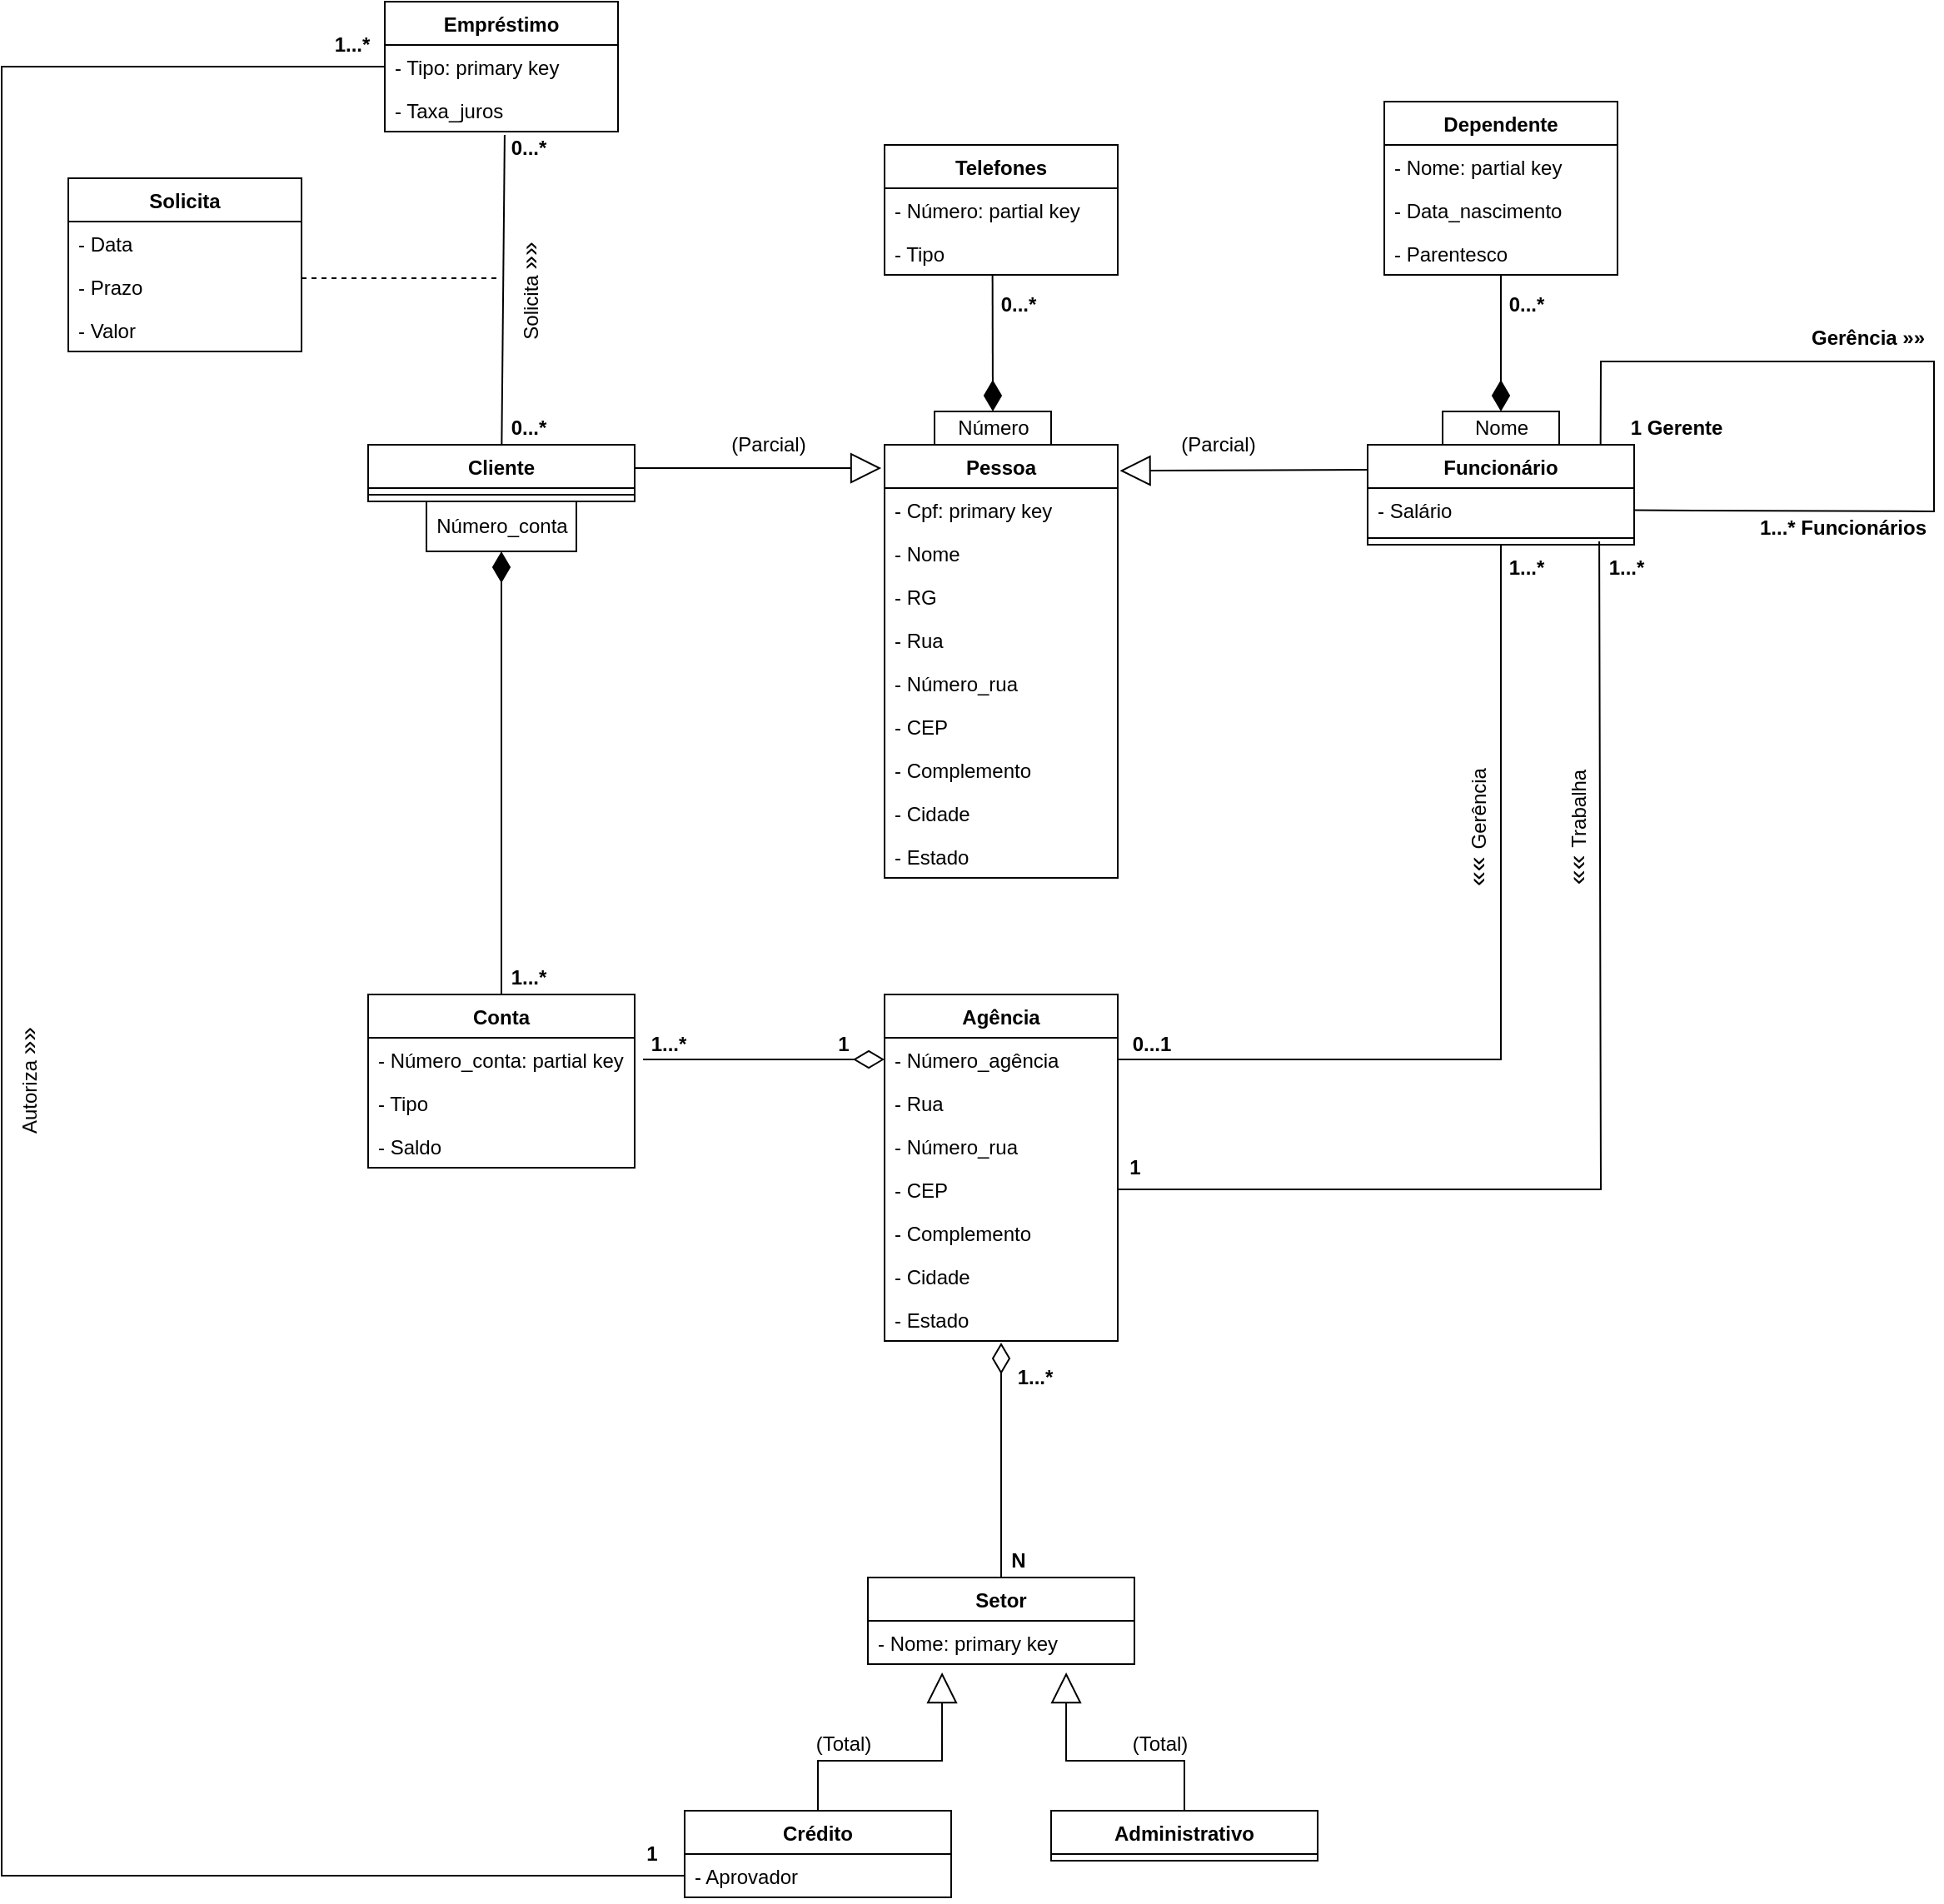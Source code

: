<mxfile version="12.6.5" type="device"><diagram id="V0R9ToI2Q-tLTelQexPM" name="Página-1"><mxGraphModel dx="1290" dy="1730" grid="1" gridSize="10" guides="1" tooltips="1" connect="1" arrows="1" fold="1" page="1" pageScale="1" pageWidth="827" pageHeight="1169" math="0" shadow="0"><root><mxCell id="0"/><mxCell id="1" parent="0"/><mxCell id="5wQT7iLe1YONEnIrgVy8-1" value="Pessoa" style="swimlane;fontStyle=1;childLayout=stackLayout;horizontal=1;startSize=26;fillColor=none;horizontalStack=0;resizeParent=1;resizeParentMax=0;resizeLast=0;collapsible=1;marginBottom=0;" vertex="1" parent="1"><mxGeometry x="-70" y="20" width="140" height="260" as="geometry"/></mxCell><mxCell id="5wQT7iLe1YONEnIrgVy8-2" value="- Cpf: primary key" style="text;strokeColor=none;fillColor=none;align=left;verticalAlign=top;spacingLeft=4;spacingRight=4;overflow=hidden;rotatable=0;points=[[0,0.5],[1,0.5]];portConstraint=eastwest;" vertex="1" parent="5wQT7iLe1YONEnIrgVy8-1"><mxGeometry y="26" width="140" height="26" as="geometry"/></mxCell><mxCell id="5wQT7iLe1YONEnIrgVy8-3" value="- Nome" style="text;strokeColor=none;fillColor=none;align=left;verticalAlign=top;spacingLeft=4;spacingRight=4;overflow=hidden;rotatable=0;points=[[0,0.5],[1,0.5]];portConstraint=eastwest;" vertex="1" parent="5wQT7iLe1YONEnIrgVy8-1"><mxGeometry y="52" width="140" height="26" as="geometry"/></mxCell><mxCell id="5wQT7iLe1YONEnIrgVy8-4" value="- RG" style="text;strokeColor=none;fillColor=none;align=left;verticalAlign=top;spacingLeft=4;spacingRight=4;overflow=hidden;rotatable=0;points=[[0,0.5],[1,0.5]];portConstraint=eastwest;" vertex="1" parent="5wQT7iLe1YONEnIrgVy8-1"><mxGeometry y="78" width="140" height="26" as="geometry"/></mxCell><mxCell id="5wQT7iLe1YONEnIrgVy8-14" value="- Rua" style="text;strokeColor=none;fillColor=none;align=left;verticalAlign=top;spacingLeft=4;spacingRight=4;overflow=hidden;rotatable=0;points=[[0,0.5],[1,0.5]];portConstraint=eastwest;" vertex="1" parent="5wQT7iLe1YONEnIrgVy8-1"><mxGeometry y="104" width="140" height="26" as="geometry"/></mxCell><mxCell id="5wQT7iLe1YONEnIrgVy8-15" value="- Número_rua" style="text;strokeColor=none;fillColor=none;align=left;verticalAlign=top;spacingLeft=4;spacingRight=4;overflow=hidden;rotatable=0;points=[[0,0.5],[1,0.5]];portConstraint=eastwest;" vertex="1" parent="5wQT7iLe1YONEnIrgVy8-1"><mxGeometry y="130" width="140" height="26" as="geometry"/></mxCell><mxCell id="5wQT7iLe1YONEnIrgVy8-16" value="- CEP" style="text;strokeColor=none;fillColor=none;align=left;verticalAlign=top;spacingLeft=4;spacingRight=4;overflow=hidden;rotatable=0;points=[[0,0.5],[1,0.5]];portConstraint=eastwest;" vertex="1" parent="5wQT7iLe1YONEnIrgVy8-1"><mxGeometry y="156" width="140" height="26" as="geometry"/></mxCell><mxCell id="5wQT7iLe1YONEnIrgVy8-17" value="- Complemento" style="text;strokeColor=none;fillColor=none;align=left;verticalAlign=top;spacingLeft=4;spacingRight=4;overflow=hidden;rotatable=0;points=[[0,0.5],[1,0.5]];portConstraint=eastwest;" vertex="1" parent="5wQT7iLe1YONEnIrgVy8-1"><mxGeometry y="182" width="140" height="26" as="geometry"/></mxCell><mxCell id="5wQT7iLe1YONEnIrgVy8-18" value="- Cidade" style="text;strokeColor=none;fillColor=none;align=left;verticalAlign=top;spacingLeft=4;spacingRight=4;overflow=hidden;rotatable=0;points=[[0,0.5],[1,0.5]];portConstraint=eastwest;" vertex="1" parent="5wQT7iLe1YONEnIrgVy8-1"><mxGeometry y="208" width="140" height="26" as="geometry"/></mxCell><mxCell id="5wQT7iLe1YONEnIrgVy8-19" value="- Estado" style="text;strokeColor=none;fillColor=none;align=left;verticalAlign=top;spacingLeft=4;spacingRight=4;overflow=hidden;rotatable=0;points=[[0,0.5],[1,0.5]];portConstraint=eastwest;" vertex="1" parent="5wQT7iLe1YONEnIrgVy8-1"><mxGeometry y="234" width="140" height="26" as="geometry"/></mxCell><mxCell id="5wQT7iLe1YONEnIrgVy8-5" value="Agência" style="swimlane;fontStyle=1;childLayout=stackLayout;horizontal=1;startSize=26;fillColor=none;horizontalStack=0;resizeParent=1;resizeParentMax=0;resizeLast=0;collapsible=1;marginBottom=0;" vertex="1" parent="1"><mxGeometry x="-70" y="350" width="140" height="208" as="geometry"/></mxCell><mxCell id="5wQT7iLe1YONEnIrgVy8-6" value="- Número_agência" style="text;strokeColor=none;fillColor=none;align=left;verticalAlign=top;spacingLeft=4;spacingRight=4;overflow=hidden;rotatable=0;points=[[0,0.5],[1,0.5]];portConstraint=eastwest;" vertex="1" parent="5wQT7iLe1YONEnIrgVy8-5"><mxGeometry y="26" width="140" height="26" as="geometry"/></mxCell><mxCell id="5wQT7iLe1YONEnIrgVy8-7" value="- Rua" style="text;strokeColor=none;fillColor=none;align=left;verticalAlign=top;spacingLeft=4;spacingRight=4;overflow=hidden;rotatable=0;points=[[0,0.5],[1,0.5]];portConstraint=eastwest;" vertex="1" parent="5wQT7iLe1YONEnIrgVy8-5"><mxGeometry y="52" width="140" height="26" as="geometry"/></mxCell><mxCell id="5wQT7iLe1YONEnIrgVy8-51" value="- Número_rua" style="text;strokeColor=none;fillColor=none;align=left;verticalAlign=top;spacingLeft=4;spacingRight=4;overflow=hidden;rotatable=0;points=[[0,0.5],[1,0.5]];portConstraint=eastwest;" vertex="1" parent="5wQT7iLe1YONEnIrgVy8-5"><mxGeometry y="78" width="140" height="26" as="geometry"/></mxCell><mxCell id="5wQT7iLe1YONEnIrgVy8-52" value="- CEP" style="text;strokeColor=none;fillColor=none;align=left;verticalAlign=top;spacingLeft=4;spacingRight=4;overflow=hidden;rotatable=0;points=[[0,0.5],[1,0.5]];portConstraint=eastwest;" vertex="1" parent="5wQT7iLe1YONEnIrgVy8-5"><mxGeometry y="104" width="140" height="26" as="geometry"/></mxCell><mxCell id="5wQT7iLe1YONEnIrgVy8-49" value="- Complemento" style="text;strokeColor=none;fillColor=none;align=left;verticalAlign=top;spacingLeft=4;spacingRight=4;overflow=hidden;rotatable=0;points=[[0,0.5],[1,0.5]];portConstraint=eastwest;" vertex="1" parent="5wQT7iLe1YONEnIrgVy8-5"><mxGeometry y="130" width="140" height="26" as="geometry"/></mxCell><mxCell id="5wQT7iLe1YONEnIrgVy8-8" value="- Cidade" style="text;strokeColor=none;fillColor=none;align=left;verticalAlign=top;spacingLeft=4;spacingRight=4;overflow=hidden;rotatable=0;points=[[0,0.5],[1,0.5]];portConstraint=eastwest;" vertex="1" parent="5wQT7iLe1YONEnIrgVy8-5"><mxGeometry y="156" width="140" height="26" as="geometry"/></mxCell><mxCell id="5wQT7iLe1YONEnIrgVy8-53" value="- Estado" style="text;strokeColor=none;fillColor=none;align=left;verticalAlign=top;spacingLeft=4;spacingRight=4;overflow=hidden;rotatable=0;points=[[0,0.5],[1,0.5]];portConstraint=eastwest;" vertex="1" parent="5wQT7iLe1YONEnIrgVy8-5"><mxGeometry y="182" width="140" height="26" as="geometry"/></mxCell><mxCell id="5wQT7iLe1YONEnIrgVy8-45" style="edgeStyle=none;rounded=0;orthogonalLoop=1;jettySize=auto;html=1;entryX=0.5;entryY=1;entryDx=0;entryDy=0;startArrow=none;startFill=0;startSize=0;sourcePerimeterSpacing=0;endArrow=diamondThin;endFill=1;endSize=16;targetPerimeterSpacing=0;strokeColor=#000000;strokeWidth=1;" edge="1" parent="1" source="5wQT7iLe1YONEnIrgVy8-9" target="5wQT7iLe1YONEnIrgVy8-44"><mxGeometry relative="1" as="geometry"/></mxCell><mxCell id="5wQT7iLe1YONEnIrgVy8-9" value="Conta" style="swimlane;fontStyle=1;childLayout=stackLayout;horizontal=1;startSize=26;fillColor=none;horizontalStack=0;resizeParent=1;resizeParentMax=0;resizeLast=0;collapsible=1;marginBottom=0;" vertex="1" parent="1"><mxGeometry x="-380" y="350" width="160" height="104" as="geometry"/></mxCell><mxCell id="5wQT7iLe1YONEnIrgVy8-10" value="- Número_conta: partial key&#10;" style="text;strokeColor=none;fillColor=none;align=left;verticalAlign=top;spacingLeft=4;spacingRight=4;overflow=hidden;rotatable=0;points=[[0,0.5],[1,0.5]];portConstraint=eastwest;" vertex="1" parent="5wQT7iLe1YONEnIrgVy8-9"><mxGeometry y="26" width="160" height="26" as="geometry"/></mxCell><mxCell id="5wQT7iLe1YONEnIrgVy8-11" value="- Tipo" style="text;strokeColor=none;fillColor=none;align=left;verticalAlign=top;spacingLeft=4;spacingRight=4;overflow=hidden;rotatable=0;points=[[0,0.5],[1,0.5]];portConstraint=eastwest;" vertex="1" parent="5wQT7iLe1YONEnIrgVy8-9"><mxGeometry y="52" width="160" height="26" as="geometry"/></mxCell><mxCell id="5wQT7iLe1YONEnIrgVy8-46" value="- Saldo" style="text;strokeColor=none;fillColor=none;align=left;verticalAlign=top;spacingLeft=4;spacingRight=4;overflow=hidden;rotatable=0;points=[[0,0.5],[1,0.5]];portConstraint=eastwest;" vertex="1" parent="5wQT7iLe1YONEnIrgVy8-9"><mxGeometry y="78" width="160" height="26" as="geometry"/></mxCell><mxCell id="5wQT7iLe1YONEnIrgVy8-29" style="rounded=0;orthogonalLoop=1;jettySize=auto;html=1;entryX=0.5;entryY=0;entryDx=0;entryDy=0;startArrow=none;startFill=0;endArrow=diamondThin;endFill=1;strokeColor=#000000;strokeWidth=1;targetPerimeterSpacing=0;endSize=16;startSize=0;sourcePerimeterSpacing=0;exitX=0.463;exitY=0.985;exitDx=0;exitDy=0;exitPerimeter=0;" edge="1" parent="1" source="5wQT7iLe1YONEnIrgVy8-23" target="5wQT7iLe1YONEnIrgVy8-25"><mxGeometry relative="1" as="geometry"><mxPoint x="-30" y="-60" as="sourcePoint"/></mxGeometry></mxCell><mxCell id="5wQT7iLe1YONEnIrgVy8-20" value="Telefones" style="swimlane;fontStyle=1;align=center;verticalAlign=top;childLayout=stackLayout;horizontal=1;startSize=26;horizontalStack=0;resizeParent=1;resizeParentMax=0;resizeLast=0;collapsible=1;marginBottom=0;" vertex="1" parent="1"><mxGeometry x="-70" y="-160" width="140" height="78" as="geometry"/></mxCell><mxCell id="5wQT7iLe1YONEnIrgVy8-21" value="- Número: partial key" style="text;strokeColor=none;fillColor=none;align=left;verticalAlign=top;spacingLeft=4;spacingRight=4;overflow=hidden;rotatable=0;points=[[0,0.5],[1,0.5]];portConstraint=eastwest;" vertex="1" parent="5wQT7iLe1YONEnIrgVy8-20"><mxGeometry y="26" width="140" height="26" as="geometry"/></mxCell><mxCell id="5wQT7iLe1YONEnIrgVy8-23" value="- Tipo" style="text;strokeColor=none;fillColor=none;align=left;verticalAlign=top;spacingLeft=4;spacingRight=4;overflow=hidden;rotatable=0;points=[[0,0.5],[1,0.5]];portConstraint=eastwest;" vertex="1" parent="5wQT7iLe1YONEnIrgVy8-20"><mxGeometry y="52" width="140" height="26" as="geometry"/></mxCell><mxCell id="5wQT7iLe1YONEnIrgVy8-25" value="Número" style="html=1;" vertex="1" parent="1"><mxGeometry x="-40" width="70" height="20" as="geometry"/></mxCell><mxCell id="5wQT7iLe1YONEnIrgVy8-27" value="0...*" style="text;html=1;align=center;verticalAlign=middle;resizable=0;points=[];autosize=1;fontStyle=1" vertex="1" parent="1"><mxGeometry x="-10" y="-74" width="40" height="20" as="geometry"/></mxCell><mxCell id="5wQT7iLe1YONEnIrgVy8-34" style="edgeStyle=none;rounded=0;orthogonalLoop=1;jettySize=auto;html=1;startArrow=none;startFill=0;startSize=0;sourcePerimeterSpacing=0;endArrow=block;endFill=0;endSize=16;targetPerimeterSpacing=0;strokeColor=#000000;strokeWidth=1;exitX=0;exitY=0.25;exitDx=0;exitDy=0;entryX=1.009;entryY=0.06;entryDx=0;entryDy=0;entryPerimeter=0;" edge="1" parent="1" source="5wQT7iLe1YONEnIrgVy8-30" target="5wQT7iLe1YONEnIrgVy8-1"><mxGeometry relative="1" as="geometry"><mxPoint x="110" y="90" as="targetPoint"/><Array as="points"/></mxGeometry></mxCell><mxCell id="5wQT7iLe1YONEnIrgVy8-59" style="edgeStyle=none;rounded=0;orthogonalLoop=1;jettySize=auto;html=1;entryX=1;entryY=0.5;entryDx=0;entryDy=0;startArrow=none;startFill=0;startSize=0;sourcePerimeterSpacing=0;endArrow=none;endFill=0;endSize=16;targetPerimeterSpacing=0;strokeColor=#000000;strokeWidth=1;" edge="1" parent="1" source="5wQT7iLe1YONEnIrgVy8-30" target="5wQT7iLe1YONEnIrgVy8-6"><mxGeometry relative="1" as="geometry"><Array as="points"><mxPoint x="300" y="389"/></Array></mxGeometry></mxCell><mxCell id="5wQT7iLe1YONEnIrgVy8-65" style="edgeStyle=none;rounded=0;orthogonalLoop=1;jettySize=auto;html=1;entryX=1;entryY=0.5;entryDx=0;entryDy=0;startArrow=none;startFill=0;startSize=0;sourcePerimeterSpacing=0;endArrow=none;endFill=0;endSize=16;targetPerimeterSpacing=0;strokeColor=#000000;strokeWidth=1;exitX=0.869;exitY=0.75;exitDx=0;exitDy=0;exitPerimeter=0;" edge="1" parent="1" source="5wQT7iLe1YONEnIrgVy8-32" target="5wQT7iLe1YONEnIrgVy8-52"><mxGeometry relative="1" as="geometry"><mxPoint x="410" y="200" as="sourcePoint"/><Array as="points"><mxPoint x="360" y="467"/></Array></mxGeometry></mxCell><mxCell id="5wQT7iLe1YONEnIrgVy8-30" value="Funcionário" style="swimlane;fontStyle=1;align=center;verticalAlign=top;childLayout=stackLayout;horizontal=1;startSize=26;horizontalStack=0;resizeParent=1;resizeParentMax=0;resizeLast=0;collapsible=1;marginBottom=0;" vertex="1" parent="1"><mxGeometry x="220" y="20" width="160" height="60" as="geometry"/></mxCell><mxCell id="5wQT7iLe1YONEnIrgVy8-31" value="- Salário" style="text;strokeColor=none;fillColor=none;align=left;verticalAlign=top;spacingLeft=4;spacingRight=4;overflow=hidden;rotatable=0;points=[[0,0.5],[1,0.5]];portConstraint=eastwest;" vertex="1" parent="5wQT7iLe1YONEnIrgVy8-30"><mxGeometry y="26" width="160" height="26" as="geometry"/></mxCell><mxCell id="5wQT7iLe1YONEnIrgVy8-32" value="" style="line;strokeWidth=1;fillColor=none;align=left;verticalAlign=middle;spacingTop=-1;spacingLeft=3;spacingRight=3;rotatable=0;labelPosition=right;points=[];portConstraint=eastwest;" vertex="1" parent="5wQT7iLe1YONEnIrgVy8-30"><mxGeometry y="52" width="160" height="8" as="geometry"/></mxCell><mxCell id="5wQT7iLe1YONEnIrgVy8-132" style="edgeStyle=none;rounded=0;orthogonalLoop=1;jettySize=auto;html=1;startArrow=none;startFill=0;startSize=0;sourcePerimeterSpacing=0;endArrow=none;endFill=0;endSize=16;targetPerimeterSpacing=0;strokeColor=#000000;strokeWidth=1;entryX=0.874;entryY=0.005;entryDx=0;entryDy=0;entryPerimeter=0;" edge="1" parent="5wQT7iLe1YONEnIrgVy8-30" source="5wQT7iLe1YONEnIrgVy8-31" target="5wQT7iLe1YONEnIrgVy8-30"><mxGeometry relative="1" as="geometry"><mxPoint x="190" y="-10" as="targetPoint"/><Array as="points"><mxPoint x="340" y="40"/><mxPoint x="340" y="-50"/><mxPoint x="140" y="-50"/></Array></mxGeometry></mxCell><mxCell id="5wQT7iLe1YONEnIrgVy8-39" style="edgeStyle=none;rounded=0;orthogonalLoop=1;jettySize=auto;html=1;startArrow=none;startFill=0;startSize=0;sourcePerimeterSpacing=0;endArrow=block;endFill=0;endSize=16;targetPerimeterSpacing=0;strokeColor=#000000;strokeWidth=1;entryX=-0.014;entryY=0.054;entryDx=0;entryDy=0;entryPerimeter=0;" edge="1" parent="1" target="5wQT7iLe1YONEnIrgVy8-1"><mxGeometry relative="1" as="geometry"><mxPoint x="-140" y="70" as="targetPoint"/><mxPoint x="-220" y="34" as="sourcePoint"/></mxGeometry></mxCell><mxCell id="5wQT7iLe1YONEnIrgVy8-84" style="edgeStyle=none;rounded=0;orthogonalLoop=1;jettySize=auto;html=1;startArrow=none;startFill=0;startSize=0;sourcePerimeterSpacing=0;endArrow=none;endFill=0;endSize=16;targetPerimeterSpacing=0;strokeColor=#000000;strokeWidth=1;entryX=0.514;entryY=1.077;entryDx=0;entryDy=0;entryPerimeter=0;" edge="1" parent="1" source="5wQT7iLe1YONEnIrgVy8-35" target="5wQT7iLe1YONEnIrgVy8-82"><mxGeometry relative="1" as="geometry"><mxPoint x="-299" y="-159" as="targetPoint"/></mxGeometry></mxCell><mxCell id="5wQT7iLe1YONEnIrgVy8-35" value="Cliente" style="swimlane;fontStyle=1;align=center;verticalAlign=top;childLayout=stackLayout;horizontal=1;startSize=26;horizontalStack=0;resizeParent=1;resizeParentMax=0;resizeLast=0;collapsible=1;marginBottom=0;" vertex="1" parent="1"><mxGeometry x="-380" y="20" width="160" height="34" as="geometry"/></mxCell><mxCell id="5wQT7iLe1YONEnIrgVy8-37" value="" style="line;strokeWidth=1;fillColor=none;align=left;verticalAlign=middle;spacingTop=-1;spacingLeft=3;spacingRight=3;rotatable=0;labelPosition=right;points=[];portConstraint=eastwest;" vertex="1" parent="5wQT7iLe1YONEnIrgVy8-35"><mxGeometry y="26" width="160" height="8" as="geometry"/></mxCell><mxCell id="5wQT7iLe1YONEnIrgVy8-41" value="(Parcial)" style="text;html=1;align=center;verticalAlign=middle;resizable=0;points=[];autosize=1;" vertex="1" parent="1"><mxGeometry x="100" y="10" width="60" height="20" as="geometry"/></mxCell><mxCell id="5wQT7iLe1YONEnIrgVy8-42" value="(Parcial)" style="text;html=1;align=center;verticalAlign=middle;resizable=0;points=[];autosize=1;" vertex="1" parent="1"><mxGeometry x="-170" y="10" width="60" height="20" as="geometry"/></mxCell><mxCell id="5wQT7iLe1YONEnIrgVy8-44" value="Número_conta" style="html=1;" vertex="1" parent="1"><mxGeometry x="-345" y="54" width="90" height="30" as="geometry"/></mxCell><mxCell id="5wQT7iLe1YONEnIrgVy8-48" value="1...*" style="text;html=1;align=center;verticalAlign=middle;resizable=0;points=[];autosize=1;fontStyle=1" vertex="1" parent="1"><mxGeometry x="-304" y="330" width="40" height="20" as="geometry"/></mxCell><mxCell id="5wQT7iLe1YONEnIrgVy8-54" style="edgeStyle=none;rounded=0;orthogonalLoop=1;jettySize=auto;html=1;startArrow=none;startFill=0;startSize=0;sourcePerimeterSpacing=0;endArrow=diamondThin;endFill=0;endSize=16;targetPerimeterSpacing=0;strokeColor=#000000;strokeWidth=1;" edge="1" parent="1"><mxGeometry relative="1" as="geometry"><mxPoint x="-215" y="389" as="sourcePoint"/><mxPoint x="-70" y="389" as="targetPoint"/></mxGeometry></mxCell><mxCell id="5wQT7iLe1YONEnIrgVy8-56" value="1...*" style="text;html=1;align=center;verticalAlign=middle;resizable=0;points=[];autosize=1;fontStyle=1" vertex="1" parent="1"><mxGeometry x="-220" y="370" width="40" height="20" as="geometry"/></mxCell><mxCell id="5wQT7iLe1YONEnIrgVy8-57" value="1" style="text;html=1;align=center;verticalAlign=middle;resizable=0;points=[];autosize=1;fontStyle=1" vertex="1" parent="1"><mxGeometry x="-105" y="370" width="20" height="20" as="geometry"/></mxCell><mxCell id="5wQT7iLe1YONEnIrgVy8-60" value="1...*" style="text;html=1;align=center;verticalAlign=middle;resizable=0;points=[];autosize=1;fontStyle=1" vertex="1" parent="1"><mxGeometry x="295" y="84" width="40" height="20" as="geometry"/></mxCell><mxCell id="5wQT7iLe1YONEnIrgVy8-61" value="&lt;div style=&quot;text-align: justify&quot;&gt;&lt;font style=&quot;font-size: 16px&quot;&gt;««&lt;/font&gt;&lt;font style=&quot;font-size: 16px&quot;&gt; &lt;/font&gt;&lt;span&gt;Gerência&lt;/span&gt;&lt;/div&gt;" style="text;html=1;align=center;verticalAlign=middle;resizable=0;points=[];autosize=1;rotation=-90;" vertex="1" parent="1"><mxGeometry x="240" y="240" width="90" height="20" as="geometry"/></mxCell><mxCell id="5wQT7iLe1YONEnIrgVy8-63" value="0...1" style="text;html=1;align=center;verticalAlign=middle;resizable=0;points=[];autosize=1;fontStyle=1" vertex="1" parent="1"><mxGeometry x="70" y="370" width="40" height="20" as="geometry"/></mxCell><mxCell id="5wQT7iLe1YONEnIrgVy8-67" value="&lt;div style=&quot;text-align: justify&quot;&gt;&lt;font style=&quot;font-size: 16px&quot;&gt;««&lt;/font&gt;&lt;font style=&quot;font-size: 16px&quot;&gt; &lt;/font&gt;&lt;span&gt;Trabalha&lt;/span&gt;&lt;/div&gt;" style="text;html=1;align=center;verticalAlign=middle;resizable=0;points=[];autosize=1;rotation=-90;" vertex="1" parent="1"><mxGeometry x="305" y="240" width="80" height="20" as="geometry"/></mxCell><mxCell id="5wQT7iLe1YONEnIrgVy8-69" value="1...*" style="text;html=1;align=center;verticalAlign=middle;resizable=0;points=[];autosize=1;fontStyle=1" vertex="1" parent="1"><mxGeometry x="355" y="84" width="40" height="20" as="geometry"/></mxCell><mxCell id="5wQT7iLe1YONEnIrgVy8-70" value="1" style="text;html=1;align=center;verticalAlign=middle;resizable=0;points=[];autosize=1;fontStyle=1" vertex="1" parent="1"><mxGeometry x="70" y="444" width="20" height="20" as="geometry"/></mxCell><mxCell id="5wQT7iLe1YONEnIrgVy8-71" value="Nome" style="html=1;" vertex="1" parent="1"><mxGeometry x="265" width="70" height="20" as="geometry"/></mxCell><mxCell id="5wQT7iLe1YONEnIrgVy8-77" style="edgeStyle=none;rounded=0;orthogonalLoop=1;jettySize=auto;html=1;entryX=0.5;entryY=0;entryDx=0;entryDy=0;startArrow=none;startFill=0;startSize=0;sourcePerimeterSpacing=0;endArrow=diamondThin;endFill=1;endSize=16;targetPerimeterSpacing=0;strokeColor=#000000;strokeWidth=1;" edge="1" parent="1" source="5wQT7iLe1YONEnIrgVy8-72" target="5wQT7iLe1YONEnIrgVy8-71"><mxGeometry relative="1" as="geometry"/></mxCell><mxCell id="5wQT7iLe1YONEnIrgVy8-72" value="Dependente" style="swimlane;fontStyle=1;align=center;verticalAlign=top;childLayout=stackLayout;horizontal=1;startSize=26;horizontalStack=0;resizeParent=1;resizeParentMax=0;resizeLast=0;collapsible=1;marginBottom=0;" vertex="1" parent="1"><mxGeometry x="230" y="-186" width="140" height="104" as="geometry"/></mxCell><mxCell id="5wQT7iLe1YONEnIrgVy8-73" value="- Nome: partial key" style="text;strokeColor=none;fillColor=none;align=left;verticalAlign=top;spacingLeft=4;spacingRight=4;overflow=hidden;rotatable=0;points=[[0,0.5],[1,0.5]];portConstraint=eastwest;" vertex="1" parent="5wQT7iLe1YONEnIrgVy8-72"><mxGeometry y="26" width="140" height="26" as="geometry"/></mxCell><mxCell id="5wQT7iLe1YONEnIrgVy8-75" value="- Data_nascimento" style="text;strokeColor=none;fillColor=none;align=left;verticalAlign=top;spacingLeft=4;spacingRight=4;overflow=hidden;rotatable=0;points=[[0,0.5],[1,0.5]];portConstraint=eastwest;" vertex="1" parent="5wQT7iLe1YONEnIrgVy8-72"><mxGeometry y="52" width="140" height="26" as="geometry"/></mxCell><mxCell id="5wQT7iLe1YONEnIrgVy8-76" value="- Parentesco" style="text;strokeColor=none;fillColor=none;align=left;verticalAlign=top;spacingLeft=4;spacingRight=4;overflow=hidden;rotatable=0;points=[[0,0.5],[1,0.5]];portConstraint=eastwest;" vertex="1" parent="5wQT7iLe1YONEnIrgVy8-72"><mxGeometry y="78" width="140" height="26" as="geometry"/></mxCell><mxCell id="5wQT7iLe1YONEnIrgVy8-78" value="0...*" style="text;html=1;align=center;verticalAlign=middle;resizable=0;points=[];autosize=1;fontStyle=1" vertex="1" parent="1"><mxGeometry x="295" y="-74" width="40" height="20" as="geometry"/></mxCell><mxCell id="5wQT7iLe1YONEnIrgVy8-79" value="Empréstimo" style="swimlane;fontStyle=1;align=center;verticalAlign=top;childLayout=stackLayout;horizontal=1;startSize=26;horizontalStack=0;resizeParent=1;resizeParentMax=0;resizeLast=0;collapsible=1;marginBottom=0;" vertex="1" parent="1"><mxGeometry x="-370" y="-246" width="140" height="78" as="geometry"/></mxCell><mxCell id="5wQT7iLe1YONEnIrgVy8-80" value="- Tipo: primary key" style="text;strokeColor=none;fillColor=none;align=left;verticalAlign=top;spacingLeft=4;spacingRight=4;overflow=hidden;rotatable=0;points=[[0,0.5],[1,0.5]];portConstraint=eastwest;" vertex="1" parent="5wQT7iLe1YONEnIrgVy8-79"><mxGeometry y="26" width="140" height="26" as="geometry"/></mxCell><mxCell id="5wQT7iLe1YONEnIrgVy8-82" value="- Taxa_juros" style="text;strokeColor=none;fillColor=none;align=left;verticalAlign=top;spacingLeft=4;spacingRight=4;overflow=hidden;rotatable=0;points=[[0,0.5],[1,0.5]];portConstraint=eastwest;" vertex="1" parent="5wQT7iLe1YONEnIrgVy8-79"><mxGeometry y="52" width="140" height="26" as="geometry"/></mxCell><mxCell id="5wQT7iLe1YONEnIrgVy8-90" value="Solicita" style="swimlane;fontStyle=1;align=center;verticalAlign=top;childLayout=stackLayout;horizontal=1;startSize=26;horizontalStack=0;resizeParent=1;resizeParentMax=0;resizeLast=0;collapsible=1;marginBottom=0;" vertex="1" parent="1"><mxGeometry x="-560" y="-140" width="140" height="104" as="geometry"/></mxCell><mxCell id="5wQT7iLe1YONEnIrgVy8-91" value="- Data" style="text;strokeColor=none;fillColor=none;align=left;verticalAlign=top;spacingLeft=4;spacingRight=4;overflow=hidden;rotatable=0;points=[[0,0.5],[1,0.5]];portConstraint=eastwest;" vertex="1" parent="5wQT7iLe1YONEnIrgVy8-90"><mxGeometry y="26" width="140" height="26" as="geometry"/></mxCell><mxCell id="5wQT7iLe1YONEnIrgVy8-93" value="- Prazo" style="text;strokeColor=none;fillColor=none;align=left;verticalAlign=top;spacingLeft=4;spacingRight=4;overflow=hidden;rotatable=0;points=[[0,0.5],[1,0.5]];portConstraint=eastwest;" vertex="1" parent="5wQT7iLe1YONEnIrgVy8-90"><mxGeometry y="52" width="140" height="26" as="geometry"/></mxCell><mxCell id="5wQT7iLe1YONEnIrgVy8-94" value="- Valor" style="text;strokeColor=none;fillColor=none;align=left;verticalAlign=top;spacingLeft=4;spacingRight=4;overflow=hidden;rotatable=0;points=[[0,0.5],[1,0.5]];portConstraint=eastwest;" vertex="1" parent="5wQT7iLe1YONEnIrgVy8-90"><mxGeometry y="78" width="140" height="26" as="geometry"/></mxCell><mxCell id="5wQT7iLe1YONEnIrgVy8-95" style="edgeStyle=none;rounded=0;orthogonalLoop=1;jettySize=auto;html=1;startArrow=none;startFill=0;startSize=0;sourcePerimeterSpacing=0;endArrow=none;endFill=0;endSize=16;targetPerimeterSpacing=0;strokeColor=#000000;strokeWidth=1;dashed=1;" edge="1" parent="1"><mxGeometry relative="1" as="geometry"><mxPoint x="-300" y="-80" as="targetPoint"/><mxPoint x="-420" y="-80" as="sourcePoint"/></mxGeometry></mxCell><mxCell id="5wQT7iLe1YONEnIrgVy8-96" value="0...*" style="text;html=1;align=center;verticalAlign=middle;resizable=0;points=[];autosize=1;fontStyle=1" vertex="1" parent="1"><mxGeometry x="-304" width="40" height="20" as="geometry"/></mxCell><mxCell id="5wQT7iLe1YONEnIrgVy8-97" value="0...*" style="text;html=1;align=center;verticalAlign=middle;resizable=0;points=[];autosize=1;fontStyle=1" vertex="1" parent="1"><mxGeometry x="-304" y="-168" width="40" height="20" as="geometry"/></mxCell><mxCell id="5wQT7iLe1YONEnIrgVy8-99" value="&lt;div style=&quot;text-align: justify&quot;&gt;Solicita &lt;font style=&quot;font-size: 15px&quot;&gt;»»&lt;/font&gt;&lt;/div&gt;" style="text;html=1;align=center;verticalAlign=middle;resizable=0;points=[];autosize=1;rotation=-90;" vertex="1" parent="1"><mxGeometry x="-319" y="-82" width="70" height="20" as="geometry"/></mxCell><mxCell id="5wQT7iLe1YONEnIrgVy8-104" style="edgeStyle=none;rounded=0;orthogonalLoop=1;jettySize=auto;html=1;entryX=0.5;entryY=1.038;entryDx=0;entryDy=0;entryPerimeter=0;startArrow=none;startFill=0;startSize=0;sourcePerimeterSpacing=0;endArrow=diamondThin;endFill=0;endSize=16;targetPerimeterSpacing=0;strokeColor=#000000;strokeWidth=1;" edge="1" parent="1" source="5wQT7iLe1YONEnIrgVy8-100" target="5wQT7iLe1YONEnIrgVy8-53"><mxGeometry relative="1" as="geometry"/></mxCell><mxCell id="5wQT7iLe1YONEnIrgVy8-100" value="Setor" style="swimlane;fontStyle=1;childLayout=stackLayout;horizontal=1;startSize=26;fillColor=none;horizontalStack=0;resizeParent=1;resizeParentMax=0;resizeLast=0;collapsible=1;marginBottom=0;" vertex="1" parent="1"><mxGeometry x="-80" y="700" width="160" height="52" as="geometry"/></mxCell><mxCell id="5wQT7iLe1YONEnIrgVy8-101" value="- Nome: primary key" style="text;strokeColor=none;fillColor=none;align=left;verticalAlign=top;spacingLeft=4;spacingRight=4;overflow=hidden;rotatable=0;points=[[0,0.5],[1,0.5]];portConstraint=eastwest;" vertex="1" parent="5wQT7iLe1YONEnIrgVy8-100"><mxGeometry y="26" width="160" height="26" as="geometry"/></mxCell><mxCell id="5wQT7iLe1YONEnIrgVy8-107" style="edgeStyle=none;rounded=0;orthogonalLoop=1;jettySize=auto;html=1;entryX=0.744;entryY=1.192;entryDx=0;entryDy=0;entryPerimeter=0;startArrow=none;startFill=0;startSize=0;sourcePerimeterSpacing=0;endArrow=block;endFill=0;endSize=16;targetPerimeterSpacing=0;strokeColor=#000000;strokeWidth=1;exitX=0.5;exitY=0;exitDx=0;exitDy=0;" edge="1" parent="1" source="5wQT7iLe1YONEnIrgVy8-105" target="5wQT7iLe1YONEnIrgVy8-101"><mxGeometry relative="1" as="geometry"><Array as="points"><mxPoint x="110" y="810"/><mxPoint x="39" y="810"/></Array></mxGeometry></mxCell><mxCell id="5wQT7iLe1YONEnIrgVy8-105" value="Administrativo" style="swimlane;fontStyle=1;childLayout=stackLayout;horizontal=1;startSize=26;fillColor=none;horizontalStack=0;resizeParent=1;resizeParentMax=0;resizeLast=0;collapsible=1;marginBottom=0;" vertex="1" parent="1"><mxGeometry x="30" y="840" width="160" height="30" as="geometry"/></mxCell><mxCell id="5wQT7iLe1YONEnIrgVy8-112" value="Crédito" style="swimlane;fontStyle=1;childLayout=stackLayout;horizontal=1;startSize=26;fillColor=none;horizontalStack=0;resizeParent=1;resizeParentMax=0;resizeLast=0;collapsible=1;marginBottom=0;" vertex="1" parent="1"><mxGeometry x="-190" y="840" width="160" height="52" as="geometry"/></mxCell><mxCell id="5wQT7iLe1YONEnIrgVy8-113" value="- Aprovador" style="text;strokeColor=none;fillColor=none;align=left;verticalAlign=top;spacingLeft=4;spacingRight=4;overflow=hidden;rotatable=0;points=[[0,0.5],[1,0.5]];portConstraint=eastwest;" vertex="1" parent="5wQT7iLe1YONEnIrgVy8-112"><mxGeometry y="26" width="160" height="26" as="geometry"/></mxCell><mxCell id="5wQT7iLe1YONEnIrgVy8-117" style="edgeStyle=none;rounded=0;orthogonalLoop=1;jettySize=auto;html=1;entryX=0.744;entryY=1.192;entryDx=0;entryDy=0;entryPerimeter=0;startArrow=none;startFill=0;startSize=0;sourcePerimeterSpacing=0;endArrow=block;endFill=0;endSize=16;targetPerimeterSpacing=0;strokeColor=#000000;strokeWidth=1;exitX=0.5;exitY=0;exitDx=0;exitDy=0;" edge="1" parent="1" source="5wQT7iLe1YONEnIrgVy8-112"><mxGeometry relative="1" as="geometry"><mxPoint x="35.5" y="840" as="sourcePoint"/><mxPoint x="-35.46" y="756.992" as="targetPoint"/><Array as="points"><mxPoint x="-110" y="810"/><mxPoint x="-35.5" y="810"/></Array></mxGeometry></mxCell><mxCell id="5wQT7iLe1YONEnIrgVy8-121" value="(Total)" style="text;html=1;align=center;verticalAlign=middle;resizable=0;points=[];autosize=1;" vertex="1" parent="1"><mxGeometry x="-120" y="790" width="50" height="20" as="geometry"/></mxCell><mxCell id="5wQT7iLe1YONEnIrgVy8-122" value="(Total)" style="text;html=1;align=center;verticalAlign=middle;resizable=0;points=[];autosize=1;" vertex="1" parent="1"><mxGeometry x="70" y="790" width="50" height="20" as="geometry"/></mxCell><mxCell id="5wQT7iLe1YONEnIrgVy8-123" value="N" style="text;html=1;align=center;verticalAlign=middle;resizable=0;points=[];autosize=1;fontStyle=1" vertex="1" parent="1"><mxGeometry y="680" width="20" height="20" as="geometry"/></mxCell><mxCell id="5wQT7iLe1YONEnIrgVy8-124" value="1...*" style="text;html=1;align=center;verticalAlign=middle;resizable=0;points=[];autosize=1;fontStyle=1" vertex="1" parent="1"><mxGeometry x="-0.33" y="570" width="40" height="20" as="geometry"/></mxCell><mxCell id="5wQT7iLe1YONEnIrgVy8-125" style="edgeStyle=none;rounded=0;orthogonalLoop=1;jettySize=auto;html=1;entryX=0;entryY=0.75;entryDx=0;entryDy=0;startArrow=none;startFill=0;startSize=0;sourcePerimeterSpacing=0;endArrow=none;endFill=0;endSize=16;targetPerimeterSpacing=0;strokeColor=#000000;strokeWidth=1;" edge="1" parent="1" source="5wQT7iLe1YONEnIrgVy8-80" target="5wQT7iLe1YONEnIrgVy8-112"><mxGeometry relative="1" as="geometry"><Array as="points"><mxPoint x="-600" y="-207"/><mxPoint x="-600" y="330"/><mxPoint x="-600" y="879"/></Array></mxGeometry></mxCell><mxCell id="5wQT7iLe1YONEnIrgVy8-126" value="1...*" style="text;html=1;align=center;verticalAlign=middle;resizable=0;points=[];autosize=1;fontStyle=1" vertex="1" parent="1"><mxGeometry x="-410" y="-230" width="40" height="20" as="geometry"/></mxCell><mxCell id="5wQT7iLe1YONEnIrgVy8-128" value="1" style="text;html=1;align=center;verticalAlign=middle;resizable=0;points=[];autosize=1;fontStyle=1" vertex="1" parent="1"><mxGeometry x="-220" y="856" width="20" height="20" as="geometry"/></mxCell><mxCell id="5wQT7iLe1YONEnIrgVy8-131" value="&lt;div style=&quot;text-align: justify&quot;&gt;Autoriza&amp;nbsp;&lt;font style=&quot;font-size: 15px&quot;&gt;»»&lt;/font&gt;&lt;/div&gt;" style="text;html=1;align=center;verticalAlign=middle;resizable=0;points=[];autosize=1;rotation=-90;" vertex="1" parent="1"><mxGeometry x="-625" y="392" width="80" height="20" as="geometry"/></mxCell><mxCell id="5wQT7iLe1YONEnIrgVy8-135" value="&lt;div style=&quot;text-align: justify&quot;&gt;&lt;span&gt;1 Gerente&lt;/span&gt;&lt;br&gt;&lt;/div&gt;" style="text;html=1;align=center;verticalAlign=middle;resizable=0;points=[];autosize=1;rotation=0;fontStyle=1" vertex="1" parent="1"><mxGeometry x="370" width="70" height="20" as="geometry"/></mxCell><mxCell id="5wQT7iLe1YONEnIrgVy8-136" value="&lt;div style=&quot;text-align: justify&quot;&gt;&lt;span&gt;Gerência »»&lt;/span&gt;&lt;/div&gt;" style="text;html=1;align=center;verticalAlign=middle;resizable=0;points=[];autosize=1;rotation=0;fontStyle=1" vertex="1" parent="1"><mxGeometry x="480" y="-54" width="80" height="20" as="geometry"/></mxCell><mxCell id="5wQT7iLe1YONEnIrgVy8-137" value="&lt;div style=&quot;text-align: justify&quot;&gt;&lt;span&gt;1...* Funcionários&lt;/span&gt;&lt;/div&gt;" style="text;html=1;align=center;verticalAlign=middle;resizable=0;points=[];autosize=1;rotation=0;fontStyle=1" vertex="1" parent="1"><mxGeometry x="445" y="60" width="120" height="20" as="geometry"/></mxCell></root></mxGraphModel></diagram></mxfile>